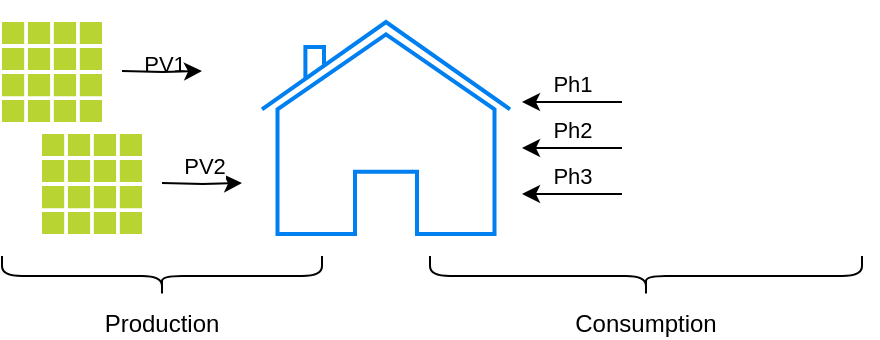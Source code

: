 <mxfile version="10.8.9" type="device"><diagram id="KkhmnBOHn9_1SqHJQ_js" name="Page-1"><mxGraphModel dx="840" dy="503" grid="1" gridSize="10" guides="1" tooltips="1" connect="1" arrows="1" fold="1" page="1" pageScale="1" pageWidth="827" pageHeight="1169" math="0" shadow="0"><root><mxCell id="0"/><mxCell id="1" parent="0"/><mxCell id="2IRoVDKpBUUyjk_fXvb8-1" value="" style="html=1;verticalLabelPosition=bottom;align=center;labelBackgroundColor=#ffffff;verticalAlign=top;strokeWidth=2;strokeColor=#0080F0;fillColor=#ffffff;shadow=0;dashed=0;shape=mxgraph.ios7.icons.home;" vertex="1" parent="1"><mxGeometry x="210" y="120" width="124" height="106" as="geometry"/></mxCell><mxCell id="2IRoVDKpBUUyjk_fXvb8-5" value="&lt;div&gt;PV1&lt;/div&gt;" style="edgeStyle=orthogonalEdgeStyle;rounded=0;orthogonalLoop=1;jettySize=auto;html=1;labelPosition=center;verticalLabelPosition=top;align=center;verticalAlign=bottom;labelBackgroundColor=none;" edge="1" parent="1"><mxGeometry y="5" relative="1" as="geometry"><mxPoint x="180" y="144.5" as="targetPoint"/><mxPoint x="140" y="144.5" as="sourcePoint"/><mxPoint as="offset"/></mxGeometry></mxCell><mxCell id="2IRoVDKpBUUyjk_fXvb8-2" value="" style="aspect=fixed;html=1;perimeter=none;align=center;shadow=0;dashed=0;image;fontSize=12;image=img/lib/mscae/Grid.svg;imageBackground=none;" vertex="1" parent="1"><mxGeometry x="80" y="120" width="50" height="50" as="geometry"/></mxCell><mxCell id="2IRoVDKpBUUyjk_fXvb8-3" value="" style="aspect=fixed;html=1;perimeter=none;align=center;shadow=0;dashed=0;image;fontSize=12;image=img/lib/mscae/Grid.svg;" vertex="1" parent="1"><mxGeometry x="100" y="176" width="50" height="50" as="geometry"/></mxCell><mxCell id="2IRoVDKpBUUyjk_fXvb8-9" value="Ph1" style="edgeStyle=orthogonalEdgeStyle;rounded=0;orthogonalLoop=1;jettySize=auto;html=1;exitX=0;exitY=0.5;exitDx=0;exitDy=0;labelPosition=center;verticalLabelPosition=top;align=center;verticalAlign=bottom;" edge="1" parent="1"><mxGeometry relative="1" as="geometry"><mxPoint x="340" y="160" as="targetPoint"/><mxPoint x="390" y="160" as="sourcePoint"/></mxGeometry></mxCell><mxCell id="2IRoVDKpBUUyjk_fXvb8-4" value="" style="shape=image;html=1;verticalAlign=top;verticalLabelPosition=bottom;labelBackgroundColor=#ffffff;imageAspect=0;aspect=fixed;image=https://cdn3.iconfinder.com/data/icons/energy-and-power-glyph-24-px/24/Electricity_pole_electricity_pylon_power_mast_transmission_pole_utility_pylon-128.png;fillColor=#0080F0;imageBackground=none;" vertex="1" parent="1"><mxGeometry x="390" y="109" width="128" height="128" as="geometry"/></mxCell><mxCell id="2IRoVDKpBUUyjk_fXvb8-7" value="PV2" style="edgeStyle=orthogonalEdgeStyle;rounded=0;orthogonalLoop=1;jettySize=auto;html=1;labelPosition=center;verticalLabelPosition=top;align=center;verticalAlign=bottom;" edge="1" parent="1"><mxGeometry relative="1" as="geometry"><mxPoint x="200" y="200.5" as="targetPoint"/><mxPoint x="160" y="200.5" as="sourcePoint"/></mxGeometry></mxCell><mxCell id="2IRoVDKpBUUyjk_fXvb8-11" value="Ph2" style="edgeStyle=orthogonalEdgeStyle;rounded=0;orthogonalLoop=1;jettySize=auto;html=1;exitX=0;exitY=0.5;exitDx=0;exitDy=0;labelPosition=center;verticalLabelPosition=top;align=center;verticalAlign=bottom;" edge="1" parent="1"><mxGeometry relative="1" as="geometry"><mxPoint x="340" y="183" as="targetPoint"/><mxPoint x="390" y="183" as="sourcePoint"/></mxGeometry></mxCell><mxCell id="2IRoVDKpBUUyjk_fXvb8-12" value="&lt;div&gt;Ph3&lt;/div&gt;" style="edgeStyle=orthogonalEdgeStyle;rounded=0;orthogonalLoop=1;jettySize=auto;html=1;exitX=0;exitY=0.5;exitDx=0;exitDy=0;labelPosition=center;verticalLabelPosition=top;align=center;verticalAlign=bottom;" edge="1" parent="1"><mxGeometry relative="1" as="geometry"><mxPoint x="340" y="206" as="targetPoint"/><mxPoint x="390" y="206" as="sourcePoint"/></mxGeometry></mxCell><mxCell id="2IRoVDKpBUUyjk_fXvb8-14" value="Production" style="shape=curlyBracket;whiteSpace=wrap;html=1;rounded=1;fillColor=#0080F0;direction=north;labelPosition=center;verticalLabelPosition=bottom;align=center;verticalAlign=top;" vertex="1" parent="1"><mxGeometry x="80" y="237" width="160" height="20" as="geometry"/></mxCell><mxCell id="2IRoVDKpBUUyjk_fXvb8-15" value="Consumption" style="shape=curlyBracket;whiteSpace=wrap;html=1;rounded=1;fillColor=#0080F0;direction=north;labelPosition=center;verticalLabelPosition=bottom;align=center;verticalAlign=top;" vertex="1" parent="1"><mxGeometry x="294" y="237" width="216" height="20" as="geometry"/></mxCell></root></mxGraphModel></diagram></mxfile>